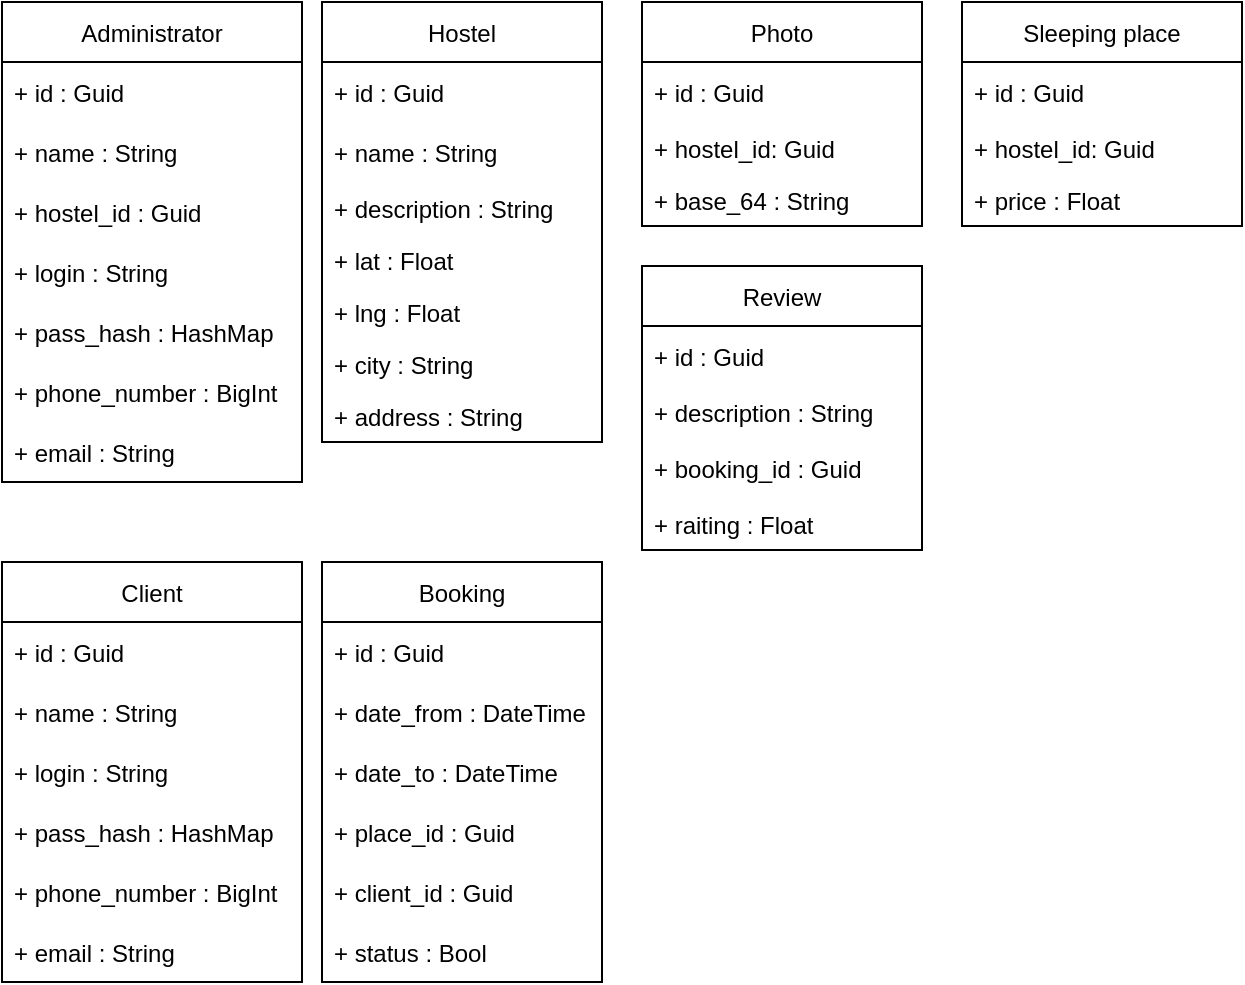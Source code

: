 <mxfile version="15.8.6" type="github">
  <diagram id="C5RBs43oDa-KdzZeNtuy" name="Page-1">
    <mxGraphModel dx="1422" dy="772" grid="1" gridSize="10" guides="1" tooltips="1" connect="1" arrows="1" fold="1" page="1" pageScale="1" pageWidth="827" pageHeight="1169" math="0" shadow="0">
      <root>
        <mxCell id="WIyWlLk6GJQsqaUBKTNV-0" />
        <mxCell id="WIyWlLk6GJQsqaUBKTNV-1" parent="WIyWlLk6GJQsqaUBKTNV-0" />
        <mxCell id="wW36nWrKPNOWyTisuCuH-1" value="Administrator" style="swimlane;fontStyle=0;childLayout=stackLayout;horizontal=1;startSize=30;horizontalStack=0;resizeParent=1;resizeParentMax=0;resizeLast=0;collapsible=1;marginBottom=0;" parent="WIyWlLk6GJQsqaUBKTNV-1" vertex="1">
          <mxGeometry x="40" y="40" width="150" height="240" as="geometry" />
        </mxCell>
        <mxCell id="wW36nWrKPNOWyTisuCuH-2" value="+ id : Guid" style="text;strokeColor=none;fillColor=none;align=left;verticalAlign=middle;spacingLeft=4;spacingRight=4;overflow=hidden;points=[[0,0.5],[1,0.5]];portConstraint=eastwest;rotatable=0;" parent="wW36nWrKPNOWyTisuCuH-1" vertex="1">
          <mxGeometry y="30" width="150" height="30" as="geometry" />
        </mxCell>
        <mxCell id="wW36nWrKPNOWyTisuCuH-3" value="+ name : String" style="text;strokeColor=none;fillColor=none;align=left;verticalAlign=middle;spacingLeft=4;spacingRight=4;overflow=hidden;points=[[0,0.5],[1,0.5]];portConstraint=eastwest;rotatable=0;" parent="wW36nWrKPNOWyTisuCuH-1" vertex="1">
          <mxGeometry y="60" width="150" height="30" as="geometry" />
        </mxCell>
        <mxCell id="wW36nWrKPNOWyTisuCuH-11" value="+ hostel_id : Guid" style="text;strokeColor=none;fillColor=none;align=left;verticalAlign=middle;spacingLeft=4;spacingRight=4;overflow=hidden;points=[[0,0.5],[1,0.5]];portConstraint=eastwest;rotatable=0;" parent="wW36nWrKPNOWyTisuCuH-1" vertex="1">
          <mxGeometry y="90" width="150" height="30" as="geometry" />
        </mxCell>
        <mxCell id="wW36nWrKPNOWyTisuCuH-12" value="+ login : String" style="text;strokeColor=none;fillColor=none;align=left;verticalAlign=middle;spacingLeft=4;spacingRight=4;overflow=hidden;points=[[0,0.5],[1,0.5]];portConstraint=eastwest;rotatable=0;" parent="wW36nWrKPNOWyTisuCuH-1" vertex="1">
          <mxGeometry y="120" width="150" height="30" as="geometry" />
        </mxCell>
        <mxCell id="wW36nWrKPNOWyTisuCuH-13" value="+ pass_hash : HashMap" style="text;strokeColor=none;fillColor=none;align=left;verticalAlign=middle;spacingLeft=4;spacingRight=4;overflow=hidden;points=[[0,0.5],[1,0.5]];portConstraint=eastwest;rotatable=0;" parent="wW36nWrKPNOWyTisuCuH-1" vertex="1">
          <mxGeometry y="150" width="150" height="30" as="geometry" />
        </mxCell>
        <mxCell id="wW36nWrKPNOWyTisuCuH-14" value="+ phone_number : BigInt" style="text;strokeColor=none;fillColor=none;align=left;verticalAlign=middle;spacingLeft=4;spacingRight=4;overflow=hidden;points=[[0,0.5],[1,0.5]];portConstraint=eastwest;rotatable=0;" parent="wW36nWrKPNOWyTisuCuH-1" vertex="1">
          <mxGeometry y="180" width="150" height="30" as="geometry" />
        </mxCell>
        <mxCell id="wW36nWrKPNOWyTisuCuH-15" value="+ email : String" style="text;strokeColor=none;fillColor=none;align=left;verticalAlign=middle;spacingLeft=4;spacingRight=4;overflow=hidden;points=[[0,0.5],[1,0.5]];portConstraint=eastwest;rotatable=0;" parent="wW36nWrKPNOWyTisuCuH-1" vertex="1">
          <mxGeometry y="210" width="150" height="30" as="geometry" />
        </mxCell>
        <mxCell id="wW36nWrKPNOWyTisuCuH-18" value="Hostel" style="swimlane;fontStyle=0;childLayout=stackLayout;horizontal=1;startSize=30;horizontalStack=0;resizeParent=1;resizeParentMax=0;resizeLast=0;collapsible=1;marginBottom=0;" parent="WIyWlLk6GJQsqaUBKTNV-1" vertex="1">
          <mxGeometry x="200" y="40" width="140" height="220" as="geometry" />
        </mxCell>
        <mxCell id="CIKvt6PFRiNwB-43Hmlc-0" value="+ id : Guid" style="text;strokeColor=none;fillColor=none;align=left;verticalAlign=middle;spacingLeft=4;spacingRight=4;overflow=hidden;points=[[0,0.5],[1,0.5]];portConstraint=eastwest;rotatable=0;" vertex="1" parent="wW36nWrKPNOWyTisuCuH-18">
          <mxGeometry y="30" width="140" height="30" as="geometry" />
        </mxCell>
        <mxCell id="CIKvt6PFRiNwB-43Hmlc-1" value="+ name : String" style="text;strokeColor=none;fillColor=none;align=left;verticalAlign=middle;spacingLeft=4;spacingRight=4;overflow=hidden;points=[[0,0.5],[1,0.5]];portConstraint=eastwest;rotatable=0;" vertex="1" parent="wW36nWrKPNOWyTisuCuH-18">
          <mxGeometry y="60" width="140" height="30" as="geometry" />
        </mxCell>
        <mxCell id="zkfFHV4jXpPFQw0GAbJ--20" value="+ description : String" style="text;align=left;verticalAlign=top;spacingLeft=4;spacingRight=4;overflow=hidden;rotatable=0;points=[[0,0.5],[1,0.5]];portConstraint=eastwest;rounded=0;shadow=0;html=0;" parent="wW36nWrKPNOWyTisuCuH-18" vertex="1">
          <mxGeometry y="90" width="140" height="26" as="geometry" />
        </mxCell>
        <mxCell id="zkfFHV4jXpPFQw0GAbJ--21" value="+ lat : Float" style="text;align=left;verticalAlign=top;spacingLeft=4;spacingRight=4;overflow=hidden;rotatable=0;points=[[0,0.5],[1,0.5]];portConstraint=eastwest;rounded=0;shadow=0;html=0;" parent="wW36nWrKPNOWyTisuCuH-18" vertex="1">
          <mxGeometry y="116" width="140" height="26" as="geometry" />
        </mxCell>
        <mxCell id="zkfFHV4jXpPFQw0GAbJ--22" value="+ lng : Float" style="text;align=left;verticalAlign=top;spacingLeft=4;spacingRight=4;overflow=hidden;rotatable=0;points=[[0,0.5],[1,0.5]];portConstraint=eastwest;rounded=0;shadow=0;html=0;" parent="wW36nWrKPNOWyTisuCuH-18" vertex="1">
          <mxGeometry y="142" width="140" height="26" as="geometry" />
        </mxCell>
        <mxCell id="wW36nWrKPNOWyTisuCuH-16" value="+ city : String" style="text;align=left;verticalAlign=top;spacingLeft=4;spacingRight=4;overflow=hidden;rotatable=0;points=[[0,0.5],[1,0.5]];portConstraint=eastwest;rounded=0;shadow=0;html=0;" parent="wW36nWrKPNOWyTisuCuH-18" vertex="1">
          <mxGeometry y="168" width="140" height="26" as="geometry" />
        </mxCell>
        <mxCell id="wW36nWrKPNOWyTisuCuH-17" value="+ address : String" style="text;align=left;verticalAlign=top;spacingLeft=4;spacingRight=4;overflow=hidden;rotatable=0;points=[[0,0.5],[1,0.5]];portConstraint=eastwest;rounded=0;shadow=0;html=0;" parent="wW36nWrKPNOWyTisuCuH-18" vertex="1">
          <mxGeometry y="194" width="140" height="26" as="geometry" />
        </mxCell>
        <mxCell id="wW36nWrKPNOWyTisuCuH-22" value="Photo" style="swimlane;fontStyle=0;childLayout=stackLayout;horizontal=1;startSize=30;horizontalStack=0;resizeParent=1;resizeParentMax=0;resizeLast=0;collapsible=1;marginBottom=0;" parent="WIyWlLk6GJQsqaUBKTNV-1" vertex="1">
          <mxGeometry x="360" y="40" width="140" height="112" as="geometry" />
        </mxCell>
        <mxCell id="CIKvt6PFRiNwB-43Hmlc-2" value="+ id : Guid" style="text;strokeColor=none;fillColor=none;align=left;verticalAlign=middle;spacingLeft=4;spacingRight=4;overflow=hidden;points=[[0,0.5],[1,0.5]];portConstraint=eastwest;rotatable=0;" vertex="1" parent="wW36nWrKPNOWyTisuCuH-22">
          <mxGeometry y="30" width="140" height="30" as="geometry" />
        </mxCell>
        <mxCell id="wW36nWrKPNOWyTisuCuH-5" value="+ hostel_id: Guid" style="text;align=left;verticalAlign=top;spacingLeft=4;spacingRight=4;overflow=hidden;rotatable=0;points=[[0,0.5],[1,0.5]];portConstraint=eastwest;" parent="wW36nWrKPNOWyTisuCuH-22" vertex="1">
          <mxGeometry y="60" width="140" height="26" as="geometry" />
        </mxCell>
        <mxCell id="wW36nWrKPNOWyTisuCuH-6" value="+ base_64 : String" style="text;align=left;verticalAlign=top;spacingLeft=4;spacingRight=4;overflow=hidden;rotatable=0;points=[[0,0.5],[1,0.5]];portConstraint=eastwest;" parent="wW36nWrKPNOWyTisuCuH-22" vertex="1">
          <mxGeometry y="86" width="140" height="26" as="geometry" />
        </mxCell>
        <mxCell id="wW36nWrKPNOWyTisuCuH-30" value="Sleeping place" style="swimlane;fontStyle=0;childLayout=stackLayout;horizontal=1;startSize=30;horizontalStack=0;resizeParent=1;resizeParentMax=0;resizeLast=0;collapsible=1;marginBottom=0;" parent="WIyWlLk6GJQsqaUBKTNV-1" vertex="1">
          <mxGeometry x="520" y="40" width="140" height="112" as="geometry" />
        </mxCell>
        <mxCell id="CIKvt6PFRiNwB-43Hmlc-3" value="+ id : Guid" style="text;strokeColor=none;fillColor=none;align=left;verticalAlign=middle;spacingLeft=4;spacingRight=4;overflow=hidden;points=[[0,0.5],[1,0.5]];portConstraint=eastwest;rotatable=0;" vertex="1" parent="wW36nWrKPNOWyTisuCuH-30">
          <mxGeometry y="30" width="140" height="30" as="geometry" />
        </mxCell>
        <mxCell id="CIKvt6PFRiNwB-43Hmlc-4" value="+ hostel_id: Guid" style="text;align=left;verticalAlign=top;spacingLeft=4;spacingRight=4;overflow=hidden;rotatable=0;points=[[0,0.5],[1,0.5]];portConstraint=eastwest;" vertex="1" parent="wW36nWrKPNOWyTisuCuH-30">
          <mxGeometry y="60" width="140" height="26" as="geometry" />
        </mxCell>
        <mxCell id="wW36nWrKPNOWyTisuCuH-33" value="+ price : Float" style="text;align=left;verticalAlign=top;spacingLeft=4;spacingRight=4;overflow=hidden;rotatable=0;points=[[0,0.5],[1,0.5]];portConstraint=eastwest;" parent="wW36nWrKPNOWyTisuCuH-30" vertex="1">
          <mxGeometry y="86" width="140" height="26" as="geometry" />
        </mxCell>
        <mxCell id="wW36nWrKPNOWyTisuCuH-34" value="Review" style="swimlane;fontStyle=0;childLayout=stackLayout;horizontal=1;startSize=30;horizontalStack=0;resizeParent=1;resizeParentMax=0;resizeLast=0;collapsible=1;marginBottom=0;" parent="WIyWlLk6GJQsqaUBKTNV-1" vertex="1">
          <mxGeometry x="360" y="172" width="140" height="142" as="geometry" />
        </mxCell>
        <mxCell id="CIKvt6PFRiNwB-43Hmlc-5" value="+ id : Guid" style="text;strokeColor=none;fillColor=none;align=left;verticalAlign=middle;spacingLeft=4;spacingRight=4;overflow=hidden;points=[[0,0.5],[1,0.5]];portConstraint=eastwest;rotatable=0;" vertex="1" parent="wW36nWrKPNOWyTisuCuH-34">
          <mxGeometry y="30" width="140" height="30" as="geometry" />
        </mxCell>
        <mxCell id="wW36nWrKPNOWyTisuCuH-36" value="+ description : String" style="text;align=left;verticalAlign=top;spacingLeft=4;spacingRight=4;overflow=hidden;rotatable=0;points=[[0,0.5],[1,0.5]];portConstraint=eastwest;" parent="wW36nWrKPNOWyTisuCuH-34" vertex="1">
          <mxGeometry y="60" width="140" height="26" as="geometry" />
        </mxCell>
        <mxCell id="CIKvt6PFRiNwB-43Hmlc-6" value="+ booking_id : Guid" style="text;strokeColor=none;fillColor=none;align=left;verticalAlign=middle;spacingLeft=4;spacingRight=4;overflow=hidden;points=[[0,0.5],[1,0.5]];portConstraint=eastwest;rotatable=0;" vertex="1" parent="wW36nWrKPNOWyTisuCuH-34">
          <mxGeometry y="86" width="140" height="30" as="geometry" />
        </mxCell>
        <mxCell id="wW36nWrKPNOWyTisuCuH-38" value="+ raiting : Float" style="text;align=left;verticalAlign=top;spacingLeft=4;spacingRight=4;overflow=hidden;rotatable=0;points=[[0,0.5],[1,0.5]];portConstraint=eastwest;" parent="wW36nWrKPNOWyTisuCuH-34" vertex="1">
          <mxGeometry y="116" width="140" height="26" as="geometry" />
        </mxCell>
        <mxCell id="wW36nWrKPNOWyTisuCuH-39" value="Client" style="swimlane;fontStyle=0;childLayout=stackLayout;horizontal=1;startSize=30;horizontalStack=0;resizeParent=1;resizeParentMax=0;resizeLast=0;collapsible=1;marginBottom=0;" parent="WIyWlLk6GJQsqaUBKTNV-1" vertex="1">
          <mxGeometry x="40" y="320" width="150" height="210" as="geometry" />
        </mxCell>
        <mxCell id="CIKvt6PFRiNwB-43Hmlc-7" value="+ id : Guid" style="text;strokeColor=none;fillColor=none;align=left;verticalAlign=middle;spacingLeft=4;spacingRight=4;overflow=hidden;points=[[0,0.5],[1,0.5]];portConstraint=eastwest;rotatable=0;" vertex="1" parent="wW36nWrKPNOWyTisuCuH-39">
          <mxGeometry y="30" width="150" height="30" as="geometry" />
        </mxCell>
        <mxCell id="wW36nWrKPNOWyTisuCuH-41" value="+ name : String" style="text;strokeColor=none;fillColor=none;align=left;verticalAlign=middle;spacingLeft=4;spacingRight=4;overflow=hidden;points=[[0,0.5],[1,0.5]];portConstraint=eastwest;rotatable=0;" parent="wW36nWrKPNOWyTisuCuH-39" vertex="1">
          <mxGeometry y="60" width="150" height="30" as="geometry" />
        </mxCell>
        <mxCell id="wW36nWrKPNOWyTisuCuH-43" value="+ login : String" style="text;strokeColor=none;fillColor=none;align=left;verticalAlign=middle;spacingLeft=4;spacingRight=4;overflow=hidden;points=[[0,0.5],[1,0.5]];portConstraint=eastwest;rotatable=0;" parent="wW36nWrKPNOWyTisuCuH-39" vertex="1">
          <mxGeometry y="90" width="150" height="30" as="geometry" />
        </mxCell>
        <mxCell id="wW36nWrKPNOWyTisuCuH-44" value="+ pass_hash : HashMap" style="text;strokeColor=none;fillColor=none;align=left;verticalAlign=middle;spacingLeft=4;spacingRight=4;overflow=hidden;points=[[0,0.5],[1,0.5]];portConstraint=eastwest;rotatable=0;" parent="wW36nWrKPNOWyTisuCuH-39" vertex="1">
          <mxGeometry y="120" width="150" height="30" as="geometry" />
        </mxCell>
        <mxCell id="wW36nWrKPNOWyTisuCuH-45" value="+ phone_number : BigInt" style="text;strokeColor=none;fillColor=none;align=left;verticalAlign=middle;spacingLeft=4;spacingRight=4;overflow=hidden;points=[[0,0.5],[1,0.5]];portConstraint=eastwest;rotatable=0;" parent="wW36nWrKPNOWyTisuCuH-39" vertex="1">
          <mxGeometry y="150" width="150" height="30" as="geometry" />
        </mxCell>
        <mxCell id="wW36nWrKPNOWyTisuCuH-46" value="+ email : String" style="text;strokeColor=none;fillColor=none;align=left;verticalAlign=middle;spacingLeft=4;spacingRight=4;overflow=hidden;points=[[0,0.5],[1,0.5]];portConstraint=eastwest;rotatable=0;" parent="wW36nWrKPNOWyTisuCuH-39" vertex="1">
          <mxGeometry y="180" width="150" height="30" as="geometry" />
        </mxCell>
        <mxCell id="wW36nWrKPNOWyTisuCuH-47" value="Booking" style="swimlane;fontStyle=0;childLayout=stackLayout;horizontal=1;startSize=30;horizontalStack=0;resizeParent=1;resizeParentMax=0;resizeLast=0;collapsible=1;marginBottom=0;" parent="WIyWlLk6GJQsqaUBKTNV-1" vertex="1">
          <mxGeometry x="200" y="320" width="140" height="210" as="geometry" />
        </mxCell>
        <mxCell id="CIKvt6PFRiNwB-43Hmlc-8" value="+ id : Guid" style="text;strokeColor=none;fillColor=none;align=left;verticalAlign=middle;spacingLeft=4;spacingRight=4;overflow=hidden;points=[[0,0.5],[1,0.5]];portConstraint=eastwest;rotatable=0;" vertex="1" parent="wW36nWrKPNOWyTisuCuH-47">
          <mxGeometry y="30" width="140" height="30" as="geometry" />
        </mxCell>
        <mxCell id="wW36nWrKPNOWyTisuCuH-49" value="+ date_from : DateTime" style="text;strokeColor=none;fillColor=none;align=left;verticalAlign=middle;spacingLeft=4;spacingRight=4;overflow=hidden;points=[[0,0.5],[1,0.5]];portConstraint=eastwest;rotatable=0;" parent="wW36nWrKPNOWyTisuCuH-47" vertex="1">
          <mxGeometry y="60" width="140" height="30" as="geometry" />
        </mxCell>
        <mxCell id="wW36nWrKPNOWyTisuCuH-50" value="+ date_to : DateTime" style="text;strokeColor=none;fillColor=none;align=left;verticalAlign=middle;spacingLeft=4;spacingRight=4;overflow=hidden;points=[[0,0.5],[1,0.5]];portConstraint=eastwest;rotatable=0;" parent="wW36nWrKPNOWyTisuCuH-47" vertex="1">
          <mxGeometry y="90" width="140" height="30" as="geometry" />
        </mxCell>
        <mxCell id="wW36nWrKPNOWyTisuCuH-51" value="+ place_id : Guid" style="text;strokeColor=none;fillColor=none;align=left;verticalAlign=middle;spacingLeft=4;spacingRight=4;overflow=hidden;points=[[0,0.5],[1,0.5]];portConstraint=eastwest;rotatable=0;" parent="wW36nWrKPNOWyTisuCuH-47" vertex="1">
          <mxGeometry y="120" width="140" height="30" as="geometry" />
        </mxCell>
        <mxCell id="wW36nWrKPNOWyTisuCuH-52" value="+ client_id : Guid" style="text;strokeColor=none;fillColor=none;align=left;verticalAlign=middle;spacingLeft=4;spacingRight=4;overflow=hidden;points=[[0,0.5],[1,0.5]];portConstraint=eastwest;rotatable=0;" parent="wW36nWrKPNOWyTisuCuH-47" vertex="1">
          <mxGeometry y="150" width="140" height="30" as="geometry" />
        </mxCell>
        <mxCell id="wW36nWrKPNOWyTisuCuH-53" value="+ status : Bool" style="text;strokeColor=none;fillColor=none;align=left;verticalAlign=middle;spacingLeft=4;spacingRight=4;overflow=hidden;points=[[0,0.5],[1,0.5]];portConstraint=eastwest;rotatable=0;" parent="wW36nWrKPNOWyTisuCuH-47" vertex="1">
          <mxGeometry y="180" width="140" height="30" as="geometry" />
        </mxCell>
      </root>
    </mxGraphModel>
  </diagram>
</mxfile>

